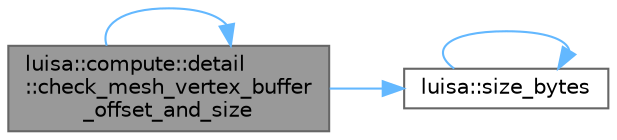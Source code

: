 digraph "luisa::compute::detail::check_mesh_vertex_buffer_offset_and_size"
{
 // LATEX_PDF_SIZE
  bgcolor="transparent";
  edge [fontname=Helvetica,fontsize=10,labelfontname=Helvetica,labelfontsize=10];
  node [fontname=Helvetica,fontsize=10,shape=box,height=0.2,width=0.4];
  rankdir="LR";
  Node1 [id="Node000001",label="luisa::compute::detail\l::check_mesh_vertex_buffer\l_offset_and_size",height=0.2,width=0.4,color="gray40", fillcolor="grey60", style="filled", fontcolor="black",tooltip=" "];
  Node1 -> Node1 [id="edge4_Node000001_Node000001",color="steelblue1",style="solid",tooltip=" "];
  Node1 -> Node2 [id="edge5_Node000001_Node000002",color="steelblue1",style="solid",tooltip=" "];
  Node2 [id="Node000002",label="luisa::size_bytes",height=0.2,width=0.4,color="grey40", fillcolor="white", style="filled",URL="$namespaceluisa.html#a373bd6971e24eab4395bf0aaaac01ddb",tooltip=" "];
  Node2 -> Node2 [id="edge6_Node000002_Node000002",color="steelblue1",style="solid",tooltip=" "];
}
